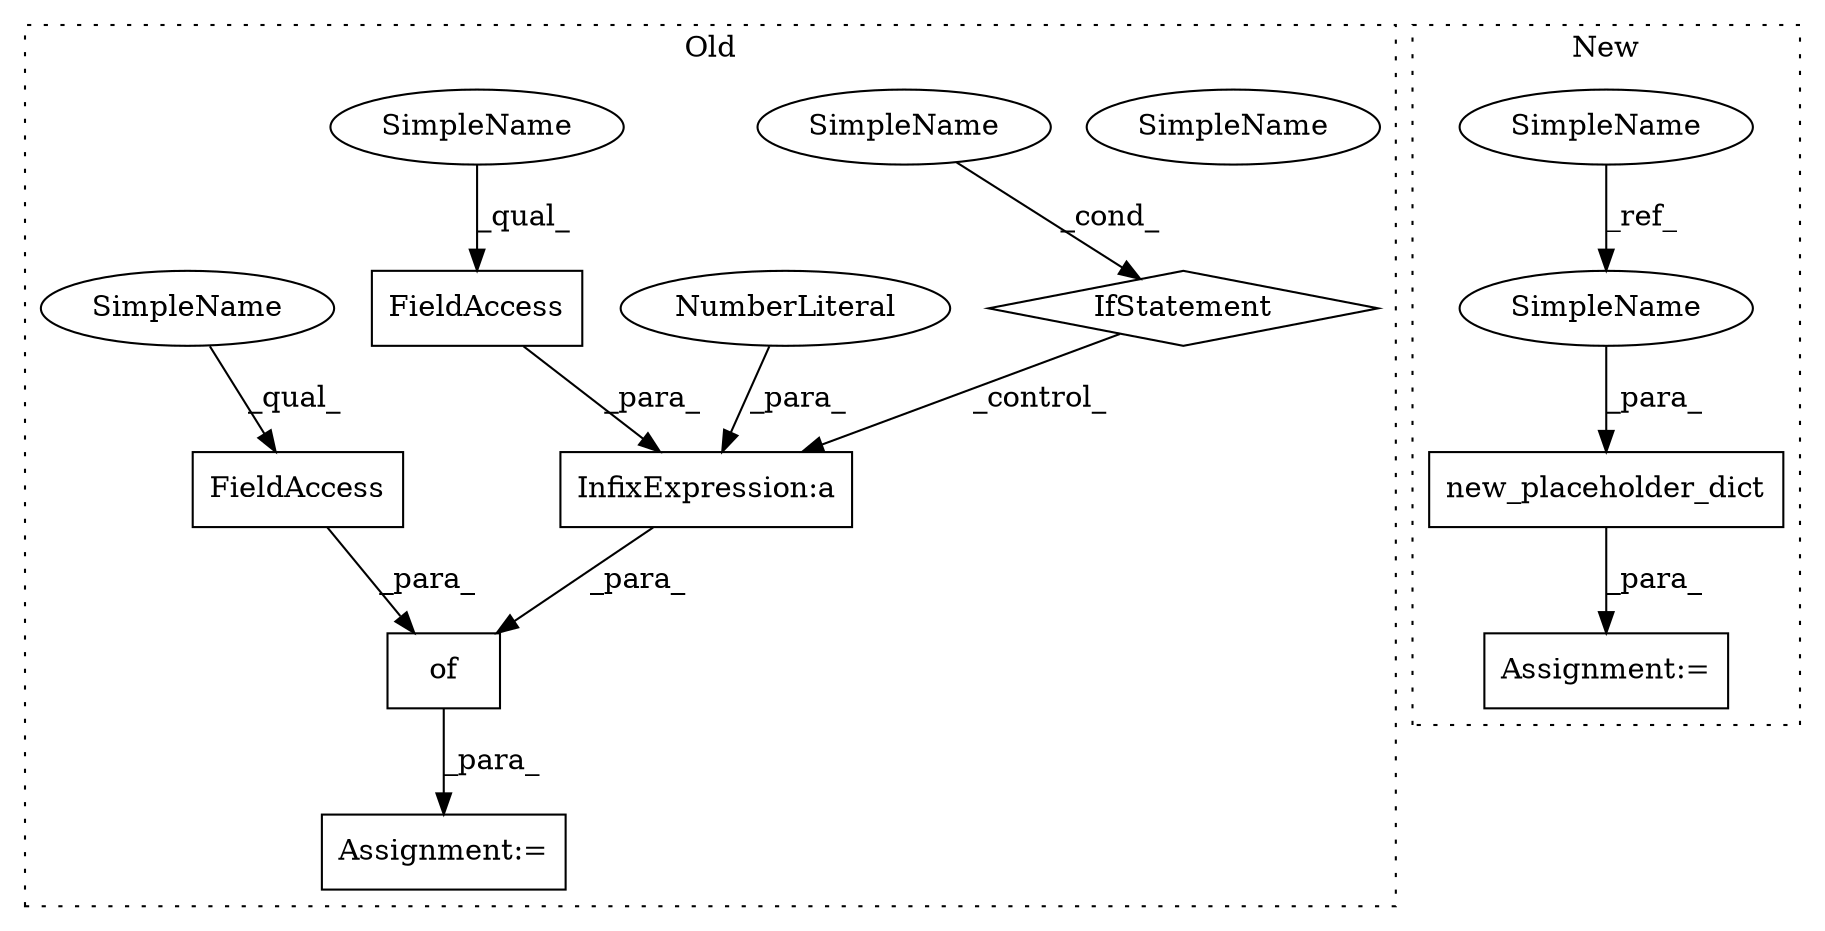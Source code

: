 digraph G {
subgraph cluster0 {
1 [label="IfStatement" a="25" s="2980" l="3" shape="diamond"];
3 [label="InfixExpression:a" a="27" s="2987" l="3" shape="box"];
4 [label="NumberLiteral" a="34" s="2984" l="3" shape="ellipse"];
5 [label="FieldAccess" a="22" s="2990" l="16" shape="box"];
6 [label="SimpleName" a="42" s="2970" l="10" shape="ellipse"];
7 [label="Assignment:=" a="7" s="3029" l="1" shape="box"];
9 [label="FieldAccess" a="22" s="3037" l="10" shape="box"];
10 [label="of" a="32" s="3034,3053" l="3,1" shape="box"];
12 [label="SimpleName" a="42" s="2990" l="4" shape="ellipse"];
13 [label="SimpleName" a="42" s="3037" l="4" shape="ellipse"];
15 [label="SimpleName" a="42" s="2970" l="10" shape="ellipse"];
label = "Old";
style="dotted";
}
subgraph cluster1 {
2 [label="new_placeholder_dict" a="32" s="2995,3021" l="21,1" shape="box"];
8 [label="Assignment:=" a="7" s="2994" l="1" shape="box"];
11 [label="SimpleName" a="42" s="2923" l="5" shape="ellipse"];
14 [label="SimpleName" a="42" s="3016" l="5" shape="ellipse"];
label = "New";
style="dotted";
}
1 -> 3 [label="_control_"];
2 -> 8 [label="_para_"];
3 -> 10 [label="_para_"];
4 -> 3 [label="_para_"];
5 -> 3 [label="_para_"];
9 -> 10 [label="_para_"];
10 -> 7 [label="_para_"];
11 -> 14 [label="_ref_"];
12 -> 5 [label="_qual_"];
13 -> 9 [label="_qual_"];
14 -> 2 [label="_para_"];
15 -> 1 [label="_cond_"];
}